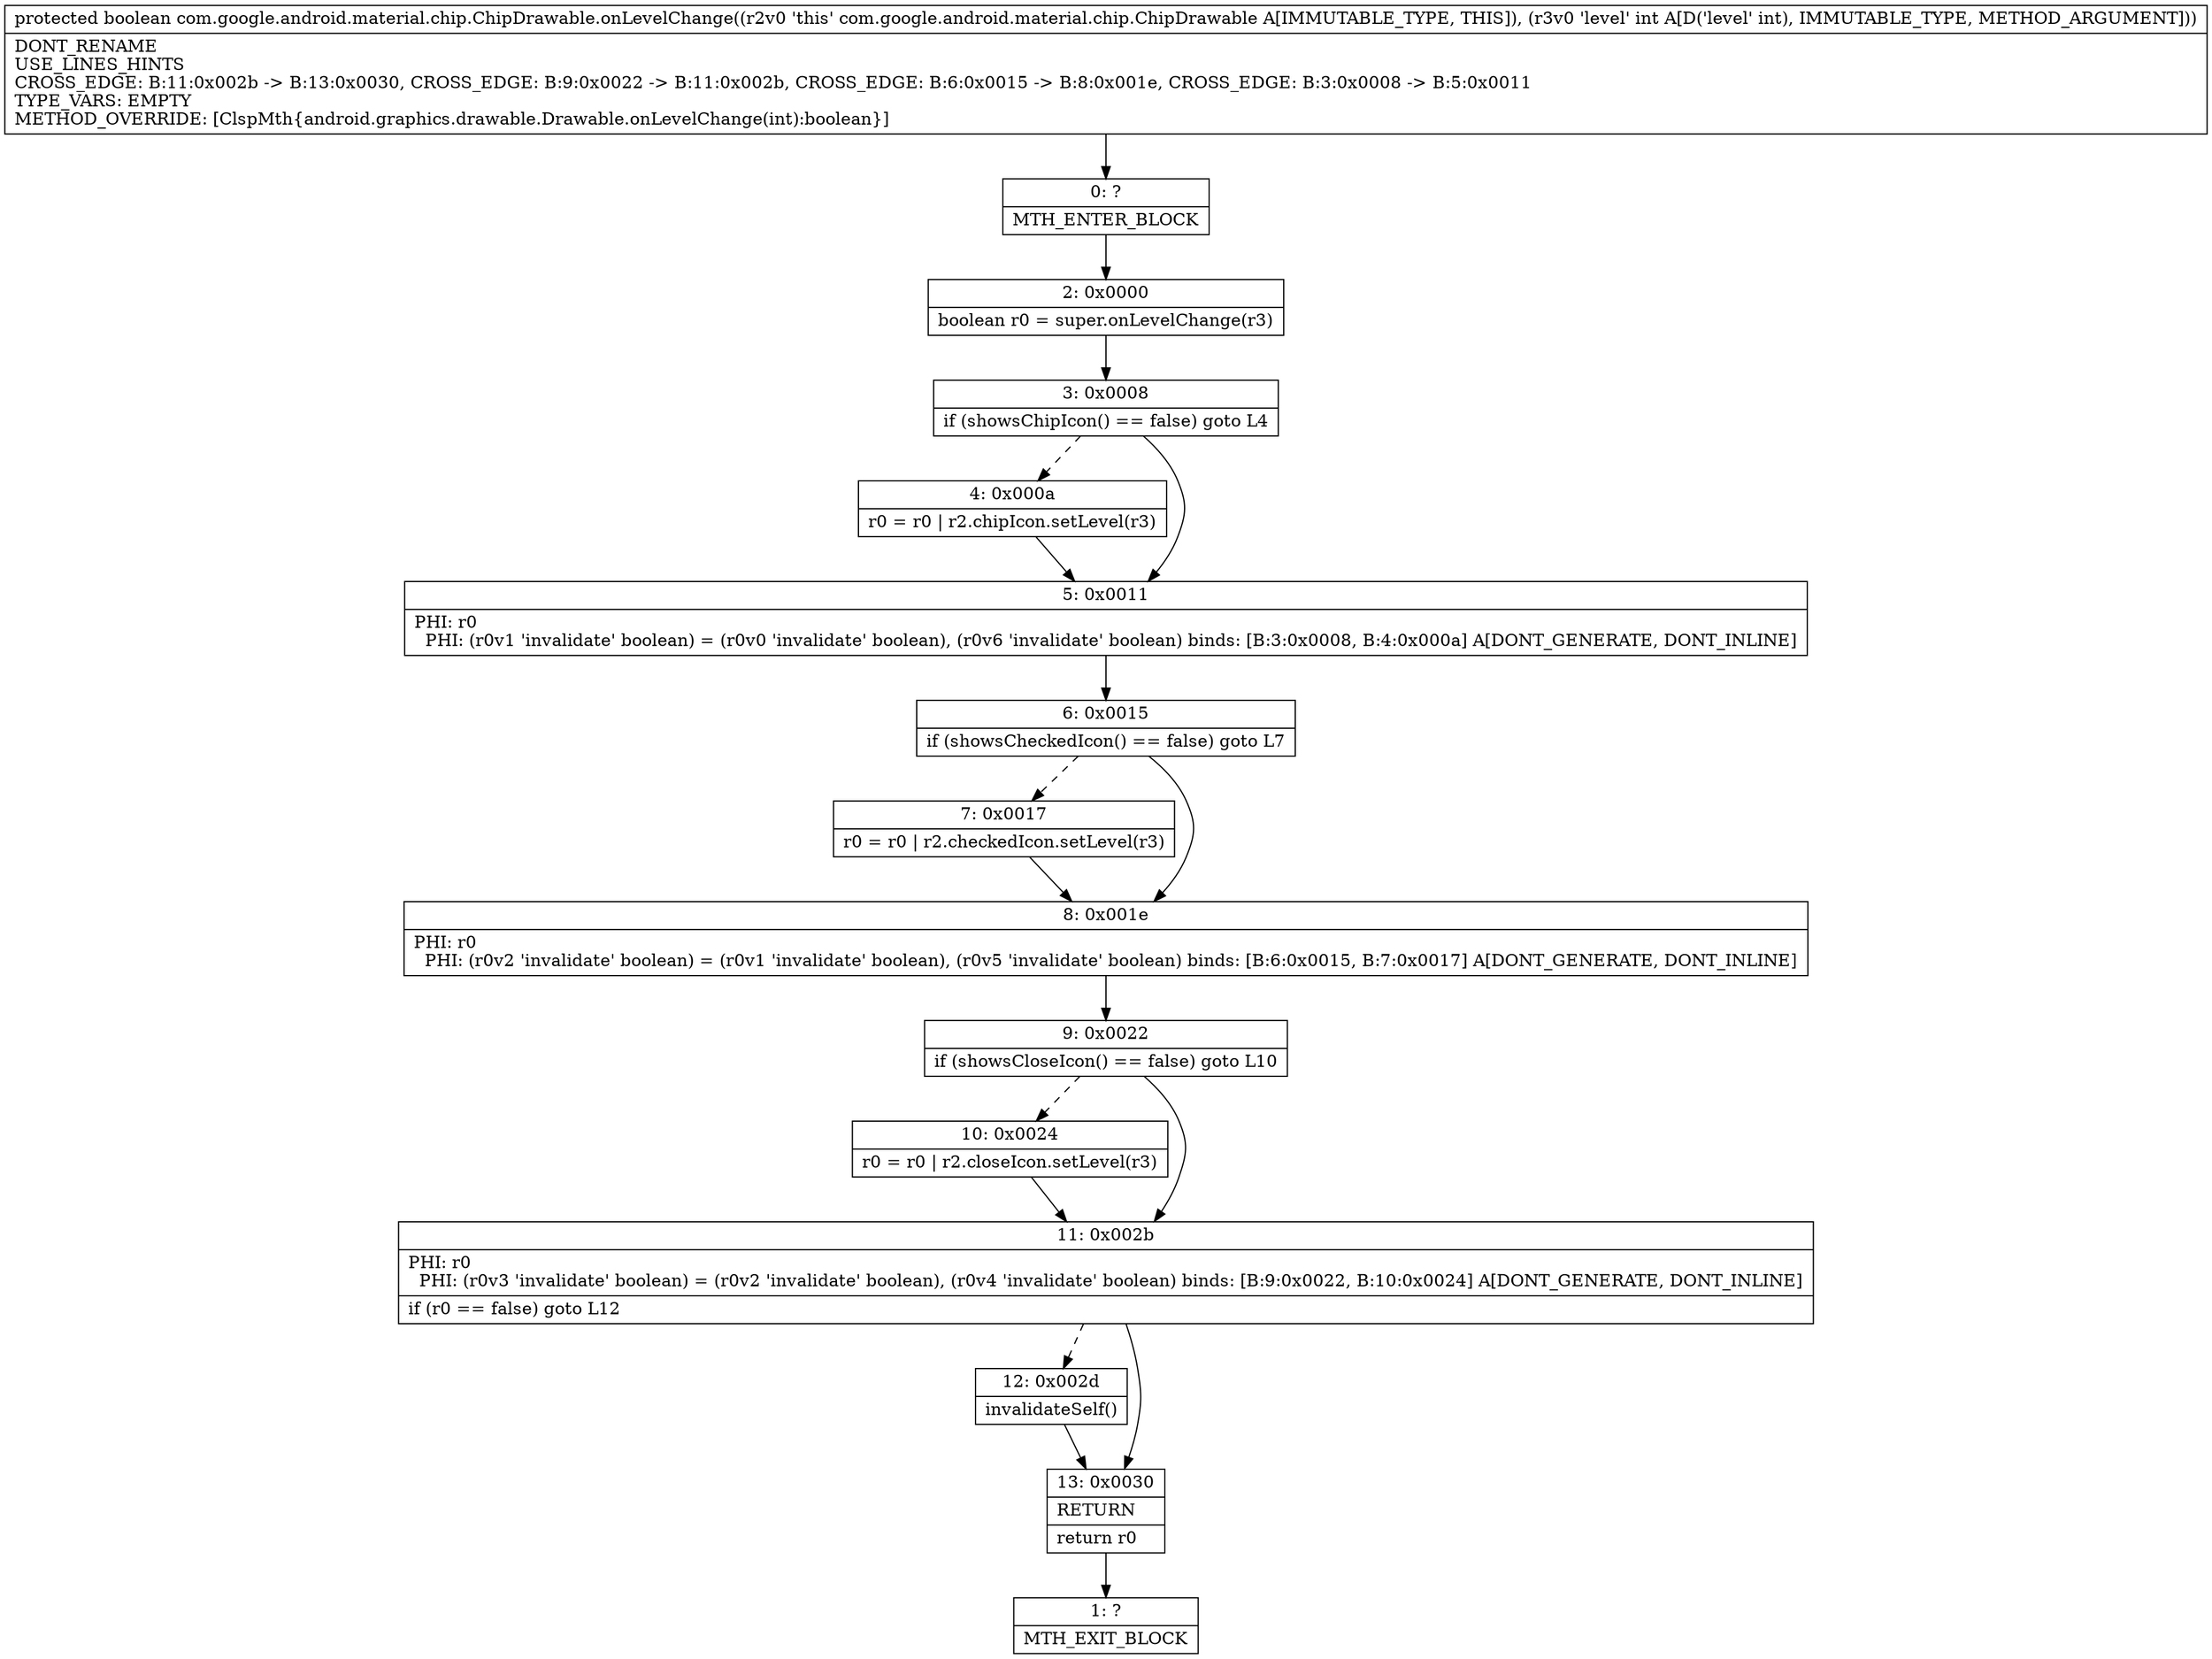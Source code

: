 digraph "CFG forcom.google.android.material.chip.ChipDrawable.onLevelChange(I)Z" {
Node_0 [shape=record,label="{0\:\ ?|MTH_ENTER_BLOCK\l}"];
Node_2 [shape=record,label="{2\:\ 0x0000|boolean r0 = super.onLevelChange(r3)\l}"];
Node_3 [shape=record,label="{3\:\ 0x0008|if (showsChipIcon() == false) goto L4\l}"];
Node_4 [shape=record,label="{4\:\ 0x000a|r0 = r0 \| r2.chipIcon.setLevel(r3)\l}"];
Node_5 [shape=record,label="{5\:\ 0x0011|PHI: r0 \l  PHI: (r0v1 'invalidate' boolean) = (r0v0 'invalidate' boolean), (r0v6 'invalidate' boolean) binds: [B:3:0x0008, B:4:0x000a] A[DONT_GENERATE, DONT_INLINE]\l}"];
Node_6 [shape=record,label="{6\:\ 0x0015|if (showsCheckedIcon() == false) goto L7\l}"];
Node_7 [shape=record,label="{7\:\ 0x0017|r0 = r0 \| r2.checkedIcon.setLevel(r3)\l}"];
Node_8 [shape=record,label="{8\:\ 0x001e|PHI: r0 \l  PHI: (r0v2 'invalidate' boolean) = (r0v1 'invalidate' boolean), (r0v5 'invalidate' boolean) binds: [B:6:0x0015, B:7:0x0017] A[DONT_GENERATE, DONT_INLINE]\l}"];
Node_9 [shape=record,label="{9\:\ 0x0022|if (showsCloseIcon() == false) goto L10\l}"];
Node_10 [shape=record,label="{10\:\ 0x0024|r0 = r0 \| r2.closeIcon.setLevel(r3)\l}"];
Node_11 [shape=record,label="{11\:\ 0x002b|PHI: r0 \l  PHI: (r0v3 'invalidate' boolean) = (r0v2 'invalidate' boolean), (r0v4 'invalidate' boolean) binds: [B:9:0x0022, B:10:0x0024] A[DONT_GENERATE, DONT_INLINE]\l|if (r0 == false) goto L12\l}"];
Node_12 [shape=record,label="{12\:\ 0x002d|invalidateSelf()\l}"];
Node_13 [shape=record,label="{13\:\ 0x0030|RETURN\l|return r0\l}"];
Node_1 [shape=record,label="{1\:\ ?|MTH_EXIT_BLOCK\l}"];
MethodNode[shape=record,label="{protected boolean com.google.android.material.chip.ChipDrawable.onLevelChange((r2v0 'this' com.google.android.material.chip.ChipDrawable A[IMMUTABLE_TYPE, THIS]), (r3v0 'level' int A[D('level' int), IMMUTABLE_TYPE, METHOD_ARGUMENT]))  | DONT_RENAME\lUSE_LINES_HINTS\lCROSS_EDGE: B:11:0x002b \-\> B:13:0x0030, CROSS_EDGE: B:9:0x0022 \-\> B:11:0x002b, CROSS_EDGE: B:6:0x0015 \-\> B:8:0x001e, CROSS_EDGE: B:3:0x0008 \-\> B:5:0x0011\lTYPE_VARS: EMPTY\lMETHOD_OVERRIDE: [ClspMth\{android.graphics.drawable.Drawable.onLevelChange(int):boolean\}]\l}"];
MethodNode -> Node_0;Node_0 -> Node_2;
Node_2 -> Node_3;
Node_3 -> Node_4[style=dashed];
Node_3 -> Node_5;
Node_4 -> Node_5;
Node_5 -> Node_6;
Node_6 -> Node_7[style=dashed];
Node_6 -> Node_8;
Node_7 -> Node_8;
Node_8 -> Node_9;
Node_9 -> Node_10[style=dashed];
Node_9 -> Node_11;
Node_10 -> Node_11;
Node_11 -> Node_12[style=dashed];
Node_11 -> Node_13;
Node_12 -> Node_13;
Node_13 -> Node_1;
}

